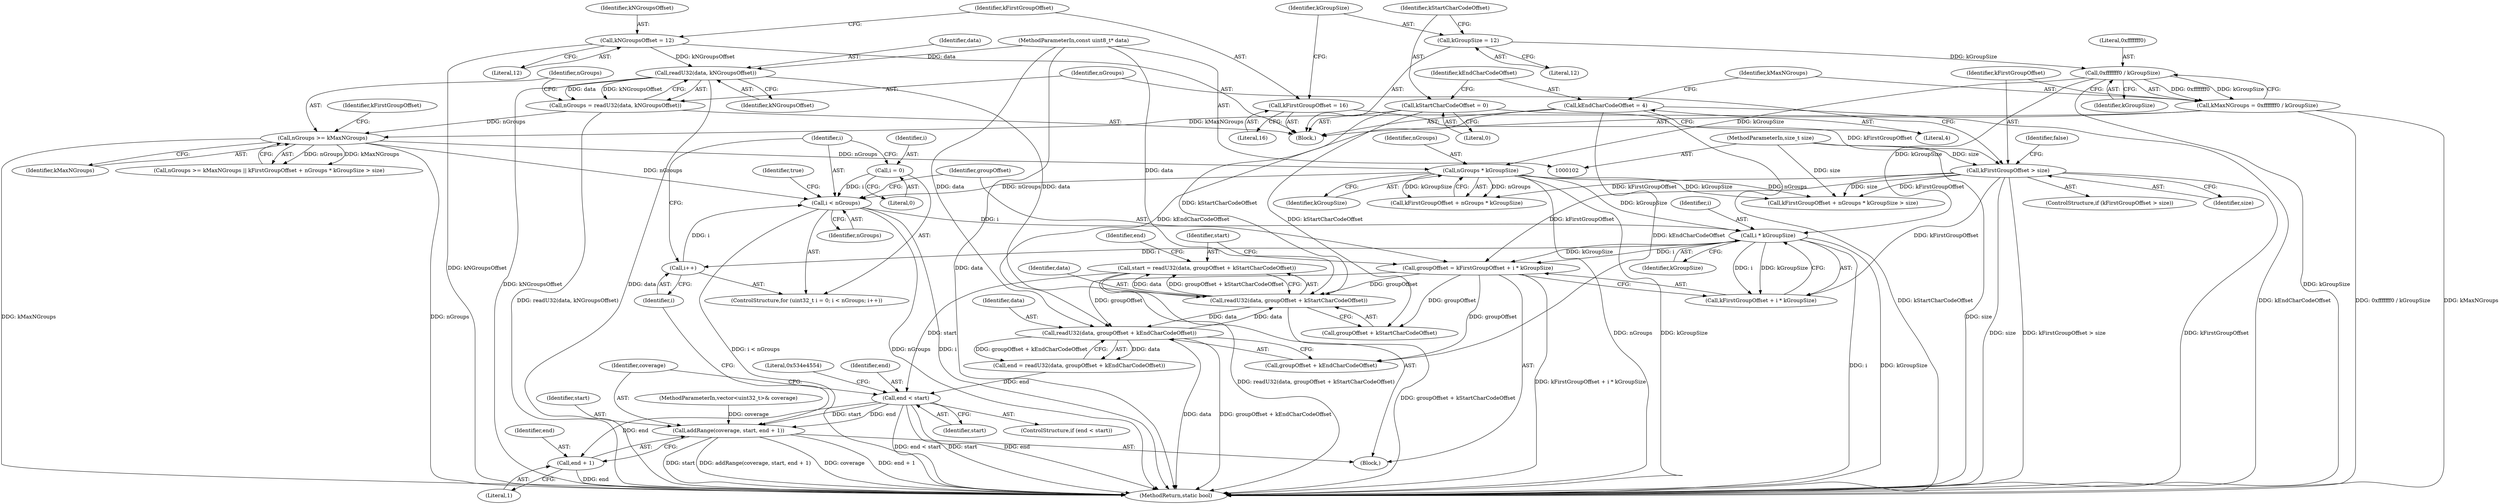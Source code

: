 digraph "0_Android_f4785aa1947b8d22d5b19559ef1ca526d98e0e73@API" {
"1000184" [label="(Call,start = readU32(data, groupOffset + kStartCharCodeOffset))"];
"1000186" [label="(Call,readU32(data, groupOffset + kStartCharCodeOffset))"];
"1000194" [label="(Call,readU32(data, groupOffset + kEndCharCodeOffset))"];
"1000104" [label="(MethodParameterIn,const uint8_t* data)"];
"1000176" [label="(Call,groupOffset = kFirstGroupOffset + i * kGroupSize)"];
"1000134" [label="(Call,kFirstGroupOffset > size)"];
"1000112" [label="(Call,kFirstGroupOffset = 16)"];
"1000105" [label="(MethodParameterIn,size_t size)"];
"1000180" [label="(Call,i * kGroupSize)"];
"1000169" [label="(Call,i < nGroups)"];
"1000166" [label="(Call,i = 0)"];
"1000172" [label="(Call,i++)"];
"1000154" [label="(Call,nGroups * kGroupSize)"];
"1000148" [label="(Call,nGroups >= kMaxNGroups)"];
"1000141" [label="(Call,nGroups = readU32(data, kNGroupsOffset))"];
"1000143" [label="(Call,readU32(data, kNGroupsOffset))"];
"1000108" [label="(Call,kNGroupsOffset = 12)"];
"1000128" [label="(Call,kMaxNGroups = 0xfffffff0 / kGroupSize)"];
"1000130" [label="(Call,0xfffffff0 / kGroupSize)"];
"1000116" [label="(Call,kGroupSize = 12)"];
"1000124" [label="(Call,kEndCharCodeOffset = 4)"];
"1000120" [label="(Call,kStartCharCodeOffset = 0)"];
"1000200" [label="(Call,end < start)"];
"1000209" [label="(Call,addRange(coverage, start, end + 1))"];
"1000212" [label="(Call,end + 1)"];
"1000106" [label="(Block,)"];
"1000177" [label="(Identifier,groupOffset)"];
"1000112" [label="(Call,kFirstGroupOffset = 16)"];
"1000164" [label="(ControlStructure,for (uint32_t i = 0; i < nGroups; i++))"];
"1000139" [label="(Identifier,false)"];
"1000122" [label="(Literal,0)"];
"1000176" [label="(Call,groupOffset = kFirstGroupOffset + i * kGroupSize)"];
"1000195" [label="(Identifier,data)"];
"1000174" [label="(Block,)"];
"1000113" [label="(Identifier,kFirstGroupOffset)"];
"1000169" [label="(Call,i < nGroups)"];
"1000116" [label="(Call,kGroupSize = 12)"];
"1000114" [label="(Literal,16)"];
"1000170" [label="(Identifier,i)"];
"1000200" [label="(Call,end < start)"];
"1000194" [label="(Call,readU32(data, groupOffset + kEndCharCodeOffset))"];
"1000180" [label="(Call,i * kGroupSize)"];
"1000152" [label="(Call,kFirstGroupOffset + nGroups * kGroupSize)"];
"1000166" [label="(Call,i = 0)"];
"1000148" [label="(Call,nGroups >= kMaxNGroups)"];
"1000144" [label="(Identifier,data)"];
"1000118" [label="(Literal,12)"];
"1000126" [label="(Literal,4)"];
"1000192" [label="(Call,end = readU32(data, groupOffset + kEndCharCodeOffset))"];
"1000125" [label="(Identifier,kEndCharCodeOffset)"];
"1000214" [label="(Literal,1)"];
"1000187" [label="(Identifier,data)"];
"1000173" [label="(Identifier,i)"];
"1000147" [label="(Call,nGroups >= kMaxNGroups || kFirstGroupOffset + nGroups * kGroupSize > size)"];
"1000211" [label="(Identifier,start)"];
"1000128" [label="(Call,kMaxNGroups = 0xfffffff0 / kGroupSize)"];
"1000108" [label="(Call,kNGroupsOffset = 12)"];
"1000205" [label="(Literal,0x534e4554)"];
"1000213" [label="(Identifier,end)"];
"1000133" [label="(ControlStructure,if (kFirstGroupOffset > size))"];
"1000154" [label="(Call,nGroups * kGroupSize)"];
"1000209" [label="(Call,addRange(coverage, start, end + 1))"];
"1000186" [label="(Call,readU32(data, groupOffset + kStartCharCodeOffset))"];
"1000151" [label="(Call,kFirstGroupOffset + nGroups * kGroupSize > size)"];
"1000109" [label="(Identifier,kNGroupsOffset)"];
"1000103" [label="(MethodParameterIn,vector<uint32_t>& coverage)"];
"1000193" [label="(Identifier,end)"];
"1000181" [label="(Identifier,i)"];
"1000110" [label="(Literal,12)"];
"1000210" [label="(Identifier,coverage)"];
"1000171" [label="(Identifier,nGroups)"];
"1000136" [label="(Identifier,size)"];
"1000150" [label="(Identifier,kMaxNGroups)"];
"1000131" [label="(Literal,0xfffffff0)"];
"1000178" [label="(Call,kFirstGroupOffset + i * kGroupSize)"];
"1000199" [label="(ControlStructure,if (end < start))"];
"1000182" [label="(Identifier,kGroupSize)"];
"1000129" [label="(Identifier,kMaxNGroups)"];
"1000167" [label="(Identifier,i)"];
"1000149" [label="(Identifier,nGroups)"];
"1000153" [label="(Identifier,kFirstGroupOffset)"];
"1000217" [label="(MethodReturn,static bool)"];
"1000143" [label="(Call,readU32(data, kNGroupsOffset))"];
"1000121" [label="(Identifier,kStartCharCodeOffset)"];
"1000202" [label="(Identifier,start)"];
"1000185" [label="(Identifier,start)"];
"1000142" [label="(Identifier,nGroups)"];
"1000188" [label="(Call,groupOffset + kStartCharCodeOffset)"];
"1000155" [label="(Identifier,nGroups)"];
"1000105" [label="(MethodParameterIn,size_t size)"];
"1000104" [label="(MethodParameterIn,const uint8_t* data)"];
"1000135" [label="(Identifier,kFirstGroupOffset)"];
"1000134" [label="(Call,kFirstGroupOffset > size)"];
"1000130" [label="(Call,0xfffffff0 / kGroupSize)"];
"1000216" [label="(Identifier,true)"];
"1000156" [label="(Identifier,kGroupSize)"];
"1000132" [label="(Identifier,kGroupSize)"];
"1000201" [label="(Identifier,end)"];
"1000184" [label="(Call,start = readU32(data, groupOffset + kStartCharCodeOffset))"];
"1000196" [label="(Call,groupOffset + kEndCharCodeOffset)"];
"1000212" [label="(Call,end + 1)"];
"1000168" [label="(Literal,0)"];
"1000120" [label="(Call,kStartCharCodeOffset = 0)"];
"1000124" [label="(Call,kEndCharCodeOffset = 4)"];
"1000117" [label="(Identifier,kGroupSize)"];
"1000141" [label="(Call,nGroups = readU32(data, kNGroupsOffset))"];
"1000172" [label="(Call,i++)"];
"1000145" [label="(Identifier,kNGroupsOffset)"];
"1000184" -> "1000174"  [label="AST: "];
"1000184" -> "1000186"  [label="CFG: "];
"1000185" -> "1000184"  [label="AST: "];
"1000186" -> "1000184"  [label="AST: "];
"1000193" -> "1000184"  [label="CFG: "];
"1000184" -> "1000217"  [label="DDG: readU32(data, groupOffset + kStartCharCodeOffset)"];
"1000186" -> "1000184"  [label="DDG: data"];
"1000186" -> "1000184"  [label="DDG: groupOffset + kStartCharCodeOffset"];
"1000184" -> "1000200"  [label="DDG: start"];
"1000186" -> "1000188"  [label="CFG: "];
"1000187" -> "1000186"  [label="AST: "];
"1000188" -> "1000186"  [label="AST: "];
"1000186" -> "1000217"  [label="DDG: groupOffset + kStartCharCodeOffset"];
"1000194" -> "1000186"  [label="DDG: data"];
"1000143" -> "1000186"  [label="DDG: data"];
"1000104" -> "1000186"  [label="DDG: data"];
"1000176" -> "1000186"  [label="DDG: groupOffset"];
"1000120" -> "1000186"  [label="DDG: kStartCharCodeOffset"];
"1000186" -> "1000194"  [label="DDG: data"];
"1000194" -> "1000192"  [label="AST: "];
"1000194" -> "1000196"  [label="CFG: "];
"1000195" -> "1000194"  [label="AST: "];
"1000196" -> "1000194"  [label="AST: "];
"1000192" -> "1000194"  [label="CFG: "];
"1000194" -> "1000217"  [label="DDG: groupOffset + kEndCharCodeOffset"];
"1000194" -> "1000217"  [label="DDG: data"];
"1000194" -> "1000192"  [label="DDG: data"];
"1000194" -> "1000192"  [label="DDG: groupOffset + kEndCharCodeOffset"];
"1000104" -> "1000194"  [label="DDG: data"];
"1000176" -> "1000194"  [label="DDG: groupOffset"];
"1000124" -> "1000194"  [label="DDG: kEndCharCodeOffset"];
"1000104" -> "1000102"  [label="AST: "];
"1000104" -> "1000217"  [label="DDG: data"];
"1000104" -> "1000143"  [label="DDG: data"];
"1000176" -> "1000174"  [label="AST: "];
"1000176" -> "1000178"  [label="CFG: "];
"1000177" -> "1000176"  [label="AST: "];
"1000178" -> "1000176"  [label="AST: "];
"1000185" -> "1000176"  [label="CFG: "];
"1000176" -> "1000217"  [label="DDG: kFirstGroupOffset + i * kGroupSize"];
"1000134" -> "1000176"  [label="DDG: kFirstGroupOffset"];
"1000180" -> "1000176"  [label="DDG: i"];
"1000180" -> "1000176"  [label="DDG: kGroupSize"];
"1000176" -> "1000188"  [label="DDG: groupOffset"];
"1000176" -> "1000196"  [label="DDG: groupOffset"];
"1000134" -> "1000133"  [label="AST: "];
"1000134" -> "1000136"  [label="CFG: "];
"1000135" -> "1000134"  [label="AST: "];
"1000136" -> "1000134"  [label="AST: "];
"1000139" -> "1000134"  [label="CFG: "];
"1000142" -> "1000134"  [label="CFG: "];
"1000134" -> "1000217"  [label="DDG: kFirstGroupOffset > size"];
"1000134" -> "1000217"  [label="DDG: kFirstGroupOffset"];
"1000134" -> "1000217"  [label="DDG: size"];
"1000112" -> "1000134"  [label="DDG: kFirstGroupOffset"];
"1000105" -> "1000134"  [label="DDG: size"];
"1000134" -> "1000151"  [label="DDG: kFirstGroupOffset"];
"1000134" -> "1000151"  [label="DDG: size"];
"1000134" -> "1000152"  [label="DDG: kFirstGroupOffset"];
"1000134" -> "1000178"  [label="DDG: kFirstGroupOffset"];
"1000112" -> "1000106"  [label="AST: "];
"1000112" -> "1000114"  [label="CFG: "];
"1000113" -> "1000112"  [label="AST: "];
"1000114" -> "1000112"  [label="AST: "];
"1000117" -> "1000112"  [label="CFG: "];
"1000105" -> "1000102"  [label="AST: "];
"1000105" -> "1000217"  [label="DDG: size"];
"1000105" -> "1000151"  [label="DDG: size"];
"1000180" -> "1000178"  [label="AST: "];
"1000180" -> "1000182"  [label="CFG: "];
"1000181" -> "1000180"  [label="AST: "];
"1000182" -> "1000180"  [label="AST: "];
"1000178" -> "1000180"  [label="CFG: "];
"1000180" -> "1000217"  [label="DDG: i"];
"1000180" -> "1000217"  [label="DDG: kGroupSize"];
"1000180" -> "1000172"  [label="DDG: i"];
"1000180" -> "1000178"  [label="DDG: i"];
"1000180" -> "1000178"  [label="DDG: kGroupSize"];
"1000169" -> "1000180"  [label="DDG: i"];
"1000130" -> "1000180"  [label="DDG: kGroupSize"];
"1000154" -> "1000180"  [label="DDG: kGroupSize"];
"1000169" -> "1000164"  [label="AST: "];
"1000169" -> "1000171"  [label="CFG: "];
"1000170" -> "1000169"  [label="AST: "];
"1000171" -> "1000169"  [label="AST: "];
"1000177" -> "1000169"  [label="CFG: "];
"1000216" -> "1000169"  [label="CFG: "];
"1000169" -> "1000217"  [label="DDG: i < nGroups"];
"1000169" -> "1000217"  [label="DDG: nGroups"];
"1000169" -> "1000217"  [label="DDG: i"];
"1000166" -> "1000169"  [label="DDG: i"];
"1000172" -> "1000169"  [label="DDG: i"];
"1000154" -> "1000169"  [label="DDG: nGroups"];
"1000148" -> "1000169"  [label="DDG: nGroups"];
"1000166" -> "1000164"  [label="AST: "];
"1000166" -> "1000168"  [label="CFG: "];
"1000167" -> "1000166"  [label="AST: "];
"1000168" -> "1000166"  [label="AST: "];
"1000170" -> "1000166"  [label="CFG: "];
"1000172" -> "1000164"  [label="AST: "];
"1000172" -> "1000173"  [label="CFG: "];
"1000173" -> "1000172"  [label="AST: "];
"1000170" -> "1000172"  [label="CFG: "];
"1000154" -> "1000152"  [label="AST: "];
"1000154" -> "1000156"  [label="CFG: "];
"1000155" -> "1000154"  [label="AST: "];
"1000156" -> "1000154"  [label="AST: "];
"1000152" -> "1000154"  [label="CFG: "];
"1000154" -> "1000217"  [label="DDG: nGroups"];
"1000154" -> "1000217"  [label="DDG: kGroupSize"];
"1000154" -> "1000151"  [label="DDG: nGroups"];
"1000154" -> "1000151"  [label="DDG: kGroupSize"];
"1000154" -> "1000152"  [label="DDG: nGroups"];
"1000154" -> "1000152"  [label="DDG: kGroupSize"];
"1000148" -> "1000154"  [label="DDG: nGroups"];
"1000130" -> "1000154"  [label="DDG: kGroupSize"];
"1000148" -> "1000147"  [label="AST: "];
"1000148" -> "1000150"  [label="CFG: "];
"1000149" -> "1000148"  [label="AST: "];
"1000150" -> "1000148"  [label="AST: "];
"1000153" -> "1000148"  [label="CFG: "];
"1000147" -> "1000148"  [label="CFG: "];
"1000148" -> "1000217"  [label="DDG: nGroups"];
"1000148" -> "1000217"  [label="DDG: kMaxNGroups"];
"1000148" -> "1000147"  [label="DDG: nGroups"];
"1000148" -> "1000147"  [label="DDG: kMaxNGroups"];
"1000141" -> "1000148"  [label="DDG: nGroups"];
"1000128" -> "1000148"  [label="DDG: kMaxNGroups"];
"1000141" -> "1000106"  [label="AST: "];
"1000141" -> "1000143"  [label="CFG: "];
"1000142" -> "1000141"  [label="AST: "];
"1000143" -> "1000141"  [label="AST: "];
"1000149" -> "1000141"  [label="CFG: "];
"1000141" -> "1000217"  [label="DDG: readU32(data, kNGroupsOffset)"];
"1000143" -> "1000141"  [label="DDG: data"];
"1000143" -> "1000141"  [label="DDG: kNGroupsOffset"];
"1000143" -> "1000145"  [label="CFG: "];
"1000144" -> "1000143"  [label="AST: "];
"1000145" -> "1000143"  [label="AST: "];
"1000143" -> "1000217"  [label="DDG: data"];
"1000143" -> "1000217"  [label="DDG: kNGroupsOffset"];
"1000108" -> "1000143"  [label="DDG: kNGroupsOffset"];
"1000108" -> "1000106"  [label="AST: "];
"1000108" -> "1000110"  [label="CFG: "];
"1000109" -> "1000108"  [label="AST: "];
"1000110" -> "1000108"  [label="AST: "];
"1000113" -> "1000108"  [label="CFG: "];
"1000108" -> "1000217"  [label="DDG: kNGroupsOffset"];
"1000128" -> "1000106"  [label="AST: "];
"1000128" -> "1000130"  [label="CFG: "];
"1000129" -> "1000128"  [label="AST: "];
"1000130" -> "1000128"  [label="AST: "];
"1000135" -> "1000128"  [label="CFG: "];
"1000128" -> "1000217"  [label="DDG: 0xfffffff0 / kGroupSize"];
"1000128" -> "1000217"  [label="DDG: kMaxNGroups"];
"1000130" -> "1000128"  [label="DDG: 0xfffffff0"];
"1000130" -> "1000128"  [label="DDG: kGroupSize"];
"1000130" -> "1000132"  [label="CFG: "];
"1000131" -> "1000130"  [label="AST: "];
"1000132" -> "1000130"  [label="AST: "];
"1000130" -> "1000217"  [label="DDG: kGroupSize"];
"1000116" -> "1000130"  [label="DDG: kGroupSize"];
"1000116" -> "1000106"  [label="AST: "];
"1000116" -> "1000118"  [label="CFG: "];
"1000117" -> "1000116"  [label="AST: "];
"1000118" -> "1000116"  [label="AST: "];
"1000121" -> "1000116"  [label="CFG: "];
"1000124" -> "1000106"  [label="AST: "];
"1000124" -> "1000126"  [label="CFG: "];
"1000125" -> "1000124"  [label="AST: "];
"1000126" -> "1000124"  [label="AST: "];
"1000129" -> "1000124"  [label="CFG: "];
"1000124" -> "1000217"  [label="DDG: kEndCharCodeOffset"];
"1000124" -> "1000196"  [label="DDG: kEndCharCodeOffset"];
"1000120" -> "1000106"  [label="AST: "];
"1000120" -> "1000122"  [label="CFG: "];
"1000121" -> "1000120"  [label="AST: "];
"1000122" -> "1000120"  [label="AST: "];
"1000125" -> "1000120"  [label="CFG: "];
"1000120" -> "1000217"  [label="DDG: kStartCharCodeOffset"];
"1000120" -> "1000188"  [label="DDG: kStartCharCodeOffset"];
"1000200" -> "1000199"  [label="AST: "];
"1000200" -> "1000202"  [label="CFG: "];
"1000201" -> "1000200"  [label="AST: "];
"1000202" -> "1000200"  [label="AST: "];
"1000205" -> "1000200"  [label="CFG: "];
"1000210" -> "1000200"  [label="CFG: "];
"1000200" -> "1000217"  [label="DDG: end"];
"1000200" -> "1000217"  [label="DDG: end < start"];
"1000200" -> "1000217"  [label="DDG: start"];
"1000192" -> "1000200"  [label="DDG: end"];
"1000200" -> "1000209"  [label="DDG: start"];
"1000200" -> "1000209"  [label="DDG: end"];
"1000200" -> "1000212"  [label="DDG: end"];
"1000209" -> "1000174"  [label="AST: "];
"1000209" -> "1000212"  [label="CFG: "];
"1000210" -> "1000209"  [label="AST: "];
"1000211" -> "1000209"  [label="AST: "];
"1000212" -> "1000209"  [label="AST: "];
"1000173" -> "1000209"  [label="CFG: "];
"1000209" -> "1000217"  [label="DDG: addRange(coverage, start, end + 1)"];
"1000209" -> "1000217"  [label="DDG: coverage"];
"1000209" -> "1000217"  [label="DDG: end + 1"];
"1000209" -> "1000217"  [label="DDG: start"];
"1000103" -> "1000209"  [label="DDG: coverage"];
"1000212" -> "1000214"  [label="CFG: "];
"1000213" -> "1000212"  [label="AST: "];
"1000214" -> "1000212"  [label="AST: "];
"1000212" -> "1000217"  [label="DDG: end"];
}
